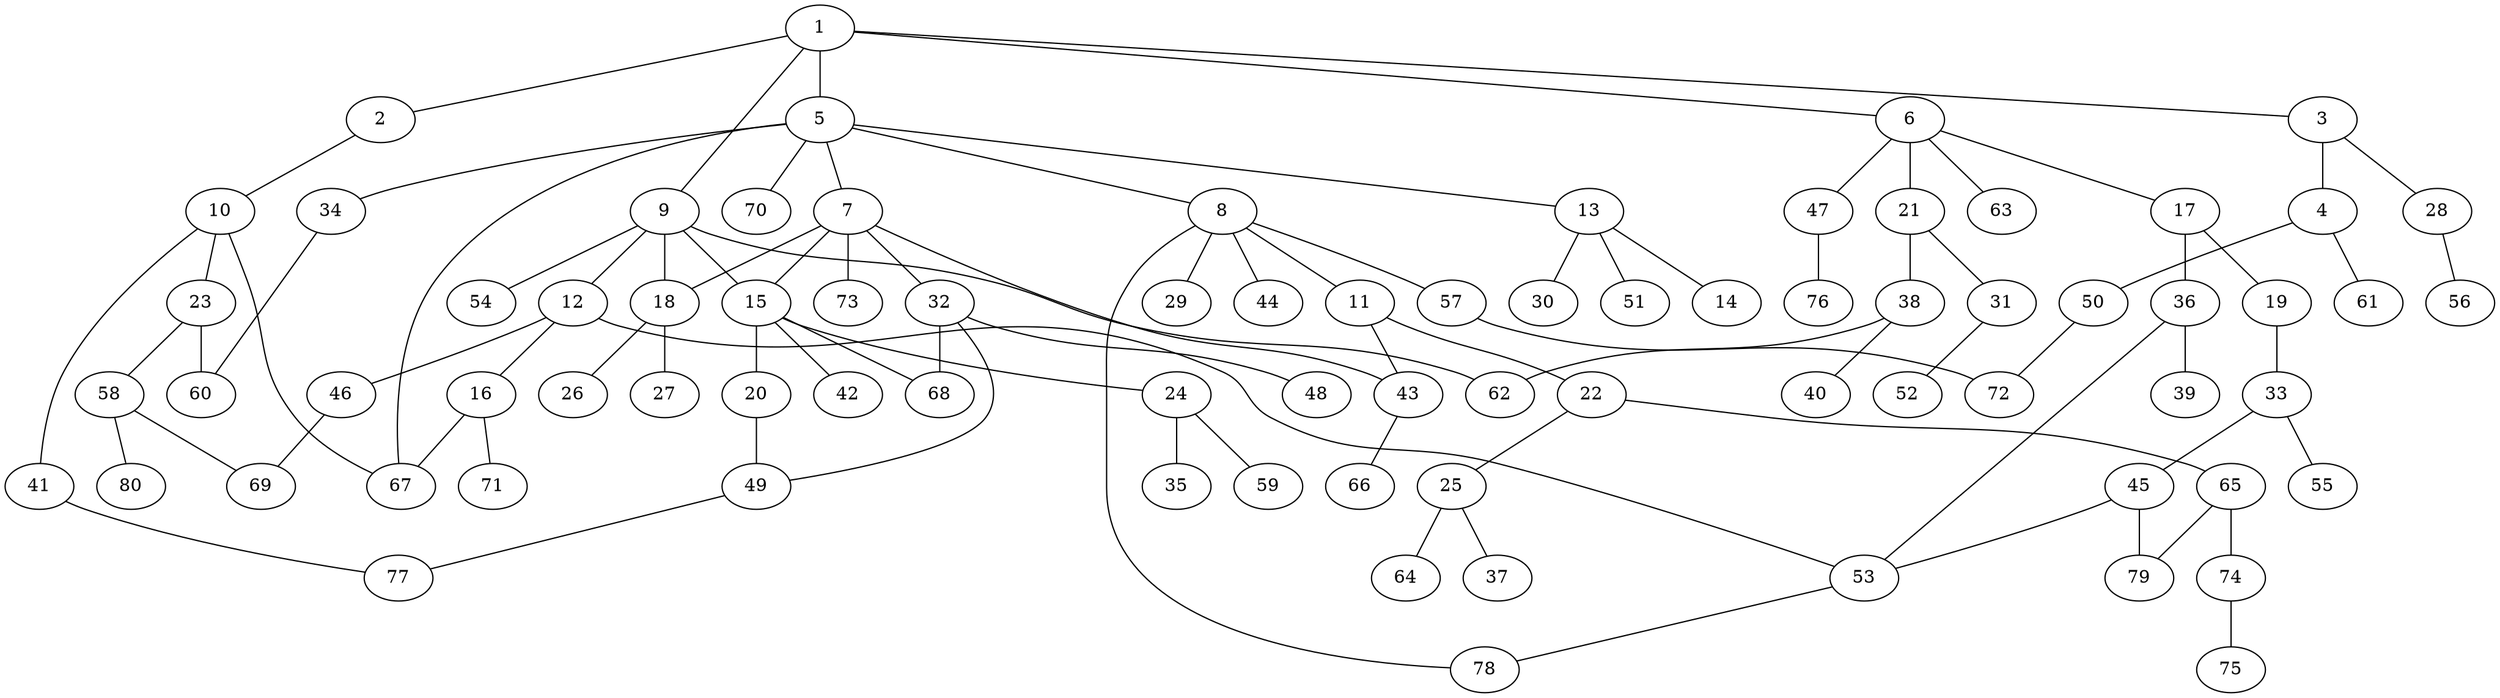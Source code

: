 graph graphname {1--2
1--3
1--5
1--6
1--9
2--10
3--4
3--28
4--50
4--61
5--7
5--8
5--13
5--34
5--67
5--70
6--17
6--21
6--47
6--63
7--15
7--18
7--32
7--43
7--73
8--11
8--29
8--44
8--57
8--78
9--12
9--15
9--18
9--54
9--62
10--23
10--41
10--67
11--22
11--43
12--16
12--46
12--53
13--14
13--30
13--51
15--20
15--24
15--42
15--68
16--67
16--71
17--19
17--36
18--26
18--27
19--33
20--49
21--31
21--38
22--25
22--65
23--58
23--60
24--35
24--59
25--37
25--64
28--56
31--52
32--48
32--49
32--68
33--45
33--55
34--60
36--39
36--53
38--40
38--62
41--77
43--66
45--53
45--79
46--69
47--76
49--77
50--72
53--78
57--72
58--69
58--80
65--74
65--79
74--75
}